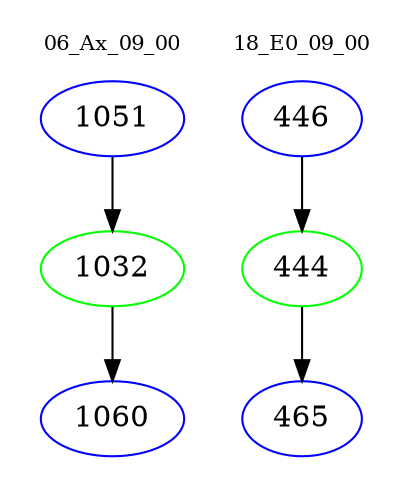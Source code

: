 digraph{
subgraph cluster_0 {
color = white
label = "06_Ax_09_00";
fontsize=10;
T0_1051 [label="1051", color="blue"]
T0_1051 -> T0_1032 [color="black"]
T0_1032 [label="1032", color="green"]
T0_1032 -> T0_1060 [color="black"]
T0_1060 [label="1060", color="blue"]
}
subgraph cluster_1 {
color = white
label = "18_E0_09_00";
fontsize=10;
T1_446 [label="446", color="blue"]
T1_446 -> T1_444 [color="black"]
T1_444 [label="444", color="green"]
T1_444 -> T1_465 [color="black"]
T1_465 [label="465", color="blue"]
}
}

